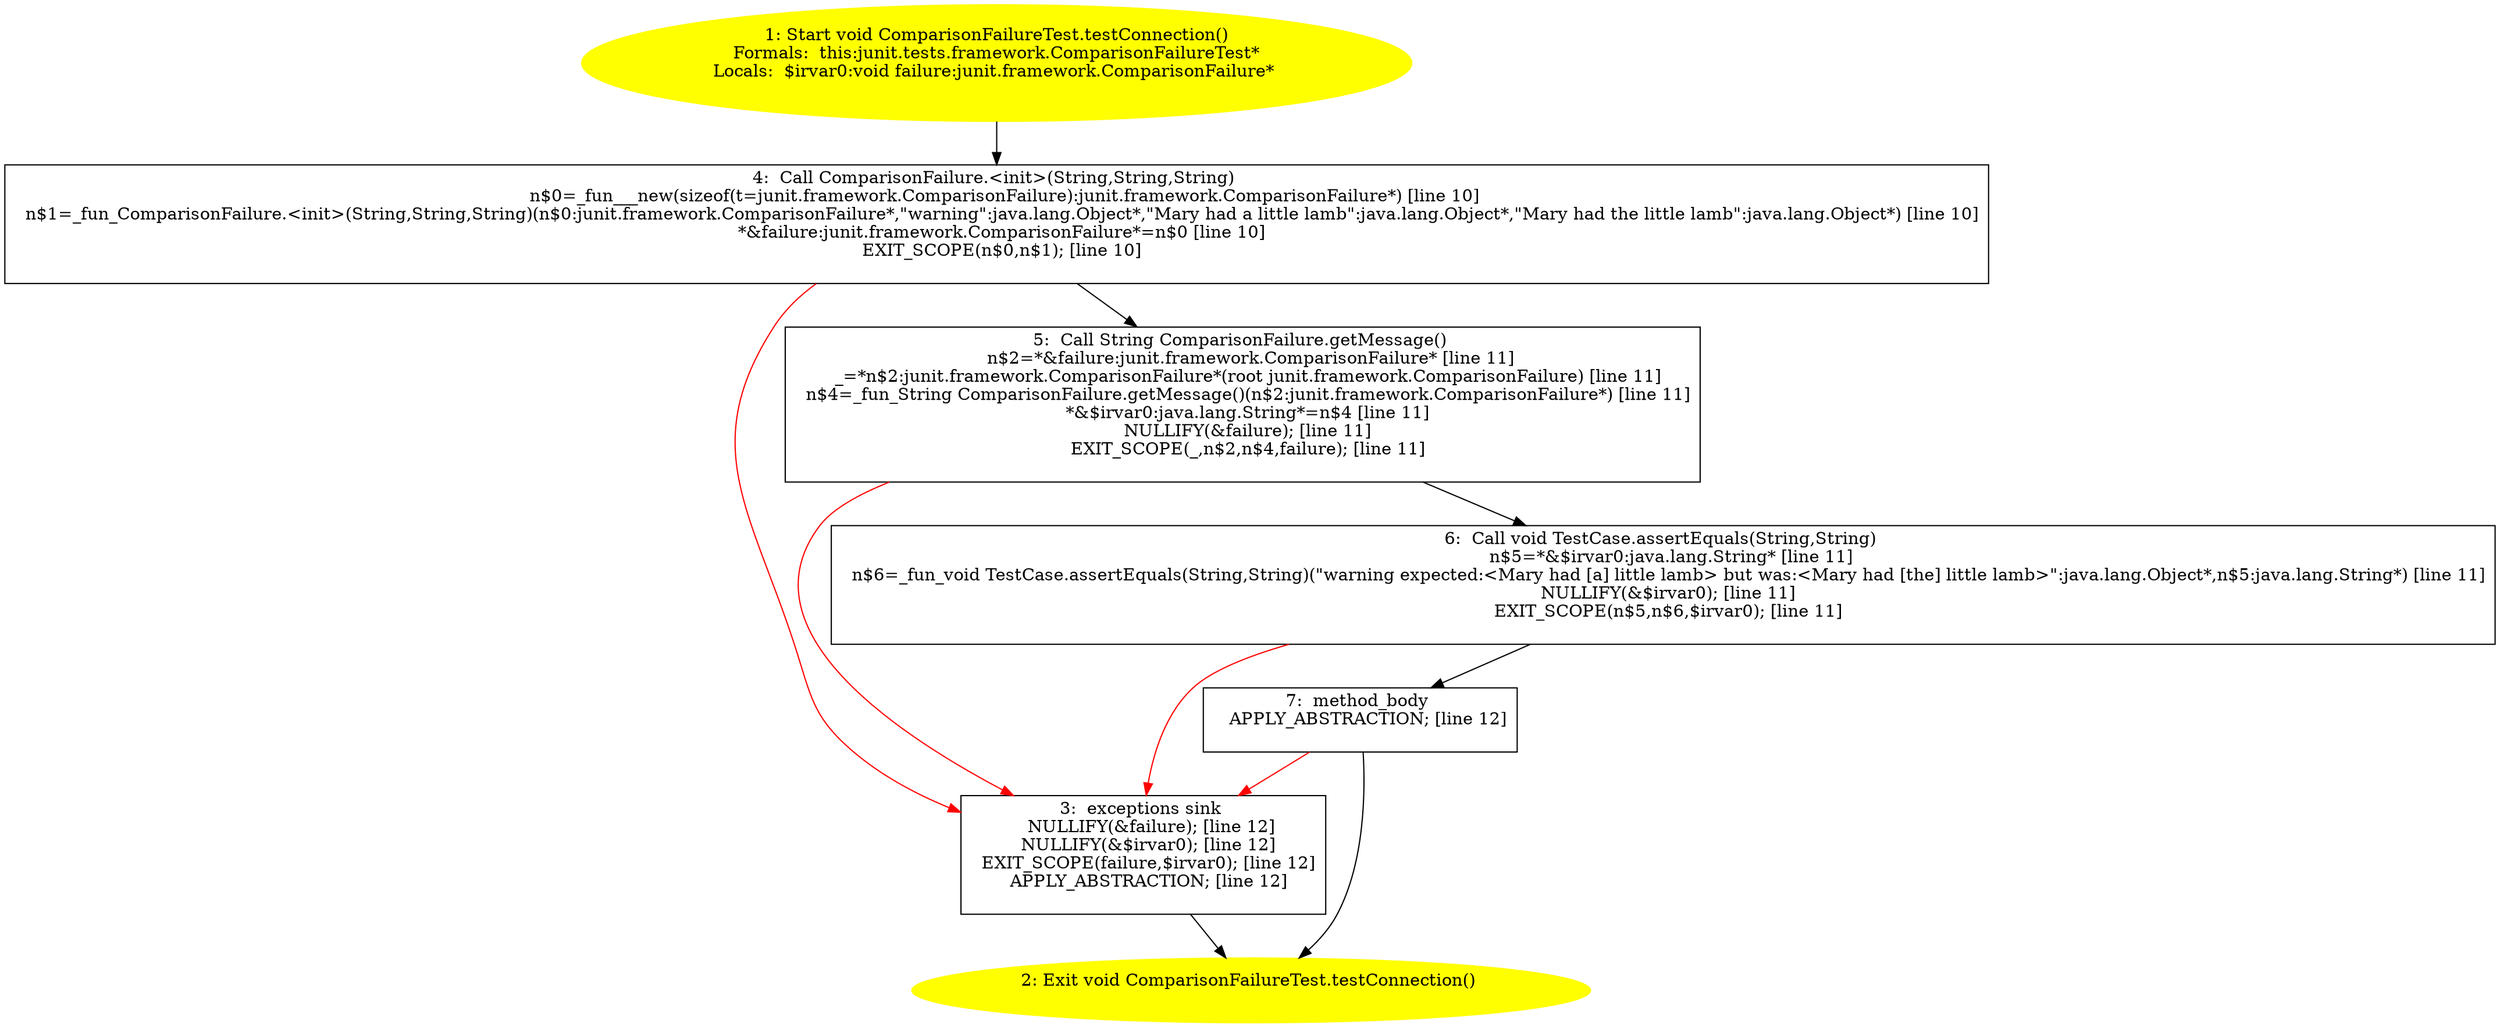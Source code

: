 /* @generated */
digraph cfg {
"junit.tests.framework.ComparisonFailureTest.testConnection():void.464557bcbc32b5f10026805575a68051_1" [label="1: Start void ComparisonFailureTest.testConnection()\nFormals:  this:junit.tests.framework.ComparisonFailureTest*\nLocals:  $irvar0:void failure:junit.framework.ComparisonFailure* \n  " color=yellow style=filled]
	

	 "junit.tests.framework.ComparisonFailureTest.testConnection():void.464557bcbc32b5f10026805575a68051_1" -> "junit.tests.framework.ComparisonFailureTest.testConnection():void.464557bcbc32b5f10026805575a68051_4" ;
"junit.tests.framework.ComparisonFailureTest.testConnection():void.464557bcbc32b5f10026805575a68051_2" [label="2: Exit void ComparisonFailureTest.testConnection() \n  " color=yellow style=filled]
	

"junit.tests.framework.ComparisonFailureTest.testConnection():void.464557bcbc32b5f10026805575a68051_3" [label="3:  exceptions sink \n   NULLIFY(&failure); [line 12]\n  NULLIFY(&$irvar0); [line 12]\n  EXIT_SCOPE(failure,$irvar0); [line 12]\n  APPLY_ABSTRACTION; [line 12]\n " shape="box"]
	

	 "junit.tests.framework.ComparisonFailureTest.testConnection():void.464557bcbc32b5f10026805575a68051_3" -> "junit.tests.framework.ComparisonFailureTest.testConnection():void.464557bcbc32b5f10026805575a68051_2" ;
"junit.tests.framework.ComparisonFailureTest.testConnection():void.464557bcbc32b5f10026805575a68051_4" [label="4:  Call ComparisonFailure.<init>(String,String,String) \n   n$0=_fun___new(sizeof(t=junit.framework.ComparisonFailure):junit.framework.ComparisonFailure*) [line 10]\n  n$1=_fun_ComparisonFailure.<init>(String,String,String)(n$0:junit.framework.ComparisonFailure*,\"warning\":java.lang.Object*,\"Mary had a little lamb\":java.lang.Object*,\"Mary had the little lamb\":java.lang.Object*) [line 10]\n  *&failure:junit.framework.ComparisonFailure*=n$0 [line 10]\n  EXIT_SCOPE(n$0,n$1); [line 10]\n " shape="box"]
	

	 "junit.tests.framework.ComparisonFailureTest.testConnection():void.464557bcbc32b5f10026805575a68051_4" -> "junit.tests.framework.ComparisonFailureTest.testConnection():void.464557bcbc32b5f10026805575a68051_5" ;
	 "junit.tests.framework.ComparisonFailureTest.testConnection():void.464557bcbc32b5f10026805575a68051_4" -> "junit.tests.framework.ComparisonFailureTest.testConnection():void.464557bcbc32b5f10026805575a68051_3" [color="red" ];
"junit.tests.framework.ComparisonFailureTest.testConnection():void.464557bcbc32b5f10026805575a68051_5" [label="5:  Call String ComparisonFailure.getMessage() \n   n$2=*&failure:junit.framework.ComparisonFailure* [line 11]\n  _=*n$2:junit.framework.ComparisonFailure*(root junit.framework.ComparisonFailure) [line 11]\n  n$4=_fun_String ComparisonFailure.getMessage()(n$2:junit.framework.ComparisonFailure*) [line 11]\n  *&$irvar0:java.lang.String*=n$4 [line 11]\n  NULLIFY(&failure); [line 11]\n  EXIT_SCOPE(_,n$2,n$4,failure); [line 11]\n " shape="box"]
	

	 "junit.tests.framework.ComparisonFailureTest.testConnection():void.464557bcbc32b5f10026805575a68051_5" -> "junit.tests.framework.ComparisonFailureTest.testConnection():void.464557bcbc32b5f10026805575a68051_6" ;
	 "junit.tests.framework.ComparisonFailureTest.testConnection():void.464557bcbc32b5f10026805575a68051_5" -> "junit.tests.framework.ComparisonFailureTest.testConnection():void.464557bcbc32b5f10026805575a68051_3" [color="red" ];
"junit.tests.framework.ComparisonFailureTest.testConnection():void.464557bcbc32b5f10026805575a68051_6" [label="6:  Call void TestCase.assertEquals(String,String) \n   n$5=*&$irvar0:java.lang.String* [line 11]\n  n$6=_fun_void TestCase.assertEquals(String,String)(\"warning expected:<Mary had [a] little lamb> but was:<Mary had [the] little lamb>\":java.lang.Object*,n$5:java.lang.String*) [line 11]\n  NULLIFY(&$irvar0); [line 11]\n  EXIT_SCOPE(n$5,n$6,$irvar0); [line 11]\n " shape="box"]
	

	 "junit.tests.framework.ComparisonFailureTest.testConnection():void.464557bcbc32b5f10026805575a68051_6" -> "junit.tests.framework.ComparisonFailureTest.testConnection():void.464557bcbc32b5f10026805575a68051_7" ;
	 "junit.tests.framework.ComparisonFailureTest.testConnection():void.464557bcbc32b5f10026805575a68051_6" -> "junit.tests.framework.ComparisonFailureTest.testConnection():void.464557bcbc32b5f10026805575a68051_3" [color="red" ];
"junit.tests.framework.ComparisonFailureTest.testConnection():void.464557bcbc32b5f10026805575a68051_7" [label="7:  method_body \n   APPLY_ABSTRACTION; [line 12]\n " shape="box"]
	

	 "junit.tests.framework.ComparisonFailureTest.testConnection():void.464557bcbc32b5f10026805575a68051_7" -> "junit.tests.framework.ComparisonFailureTest.testConnection():void.464557bcbc32b5f10026805575a68051_2" ;
	 "junit.tests.framework.ComparisonFailureTest.testConnection():void.464557bcbc32b5f10026805575a68051_7" -> "junit.tests.framework.ComparisonFailureTest.testConnection():void.464557bcbc32b5f10026805575a68051_3" [color="red" ];
}
